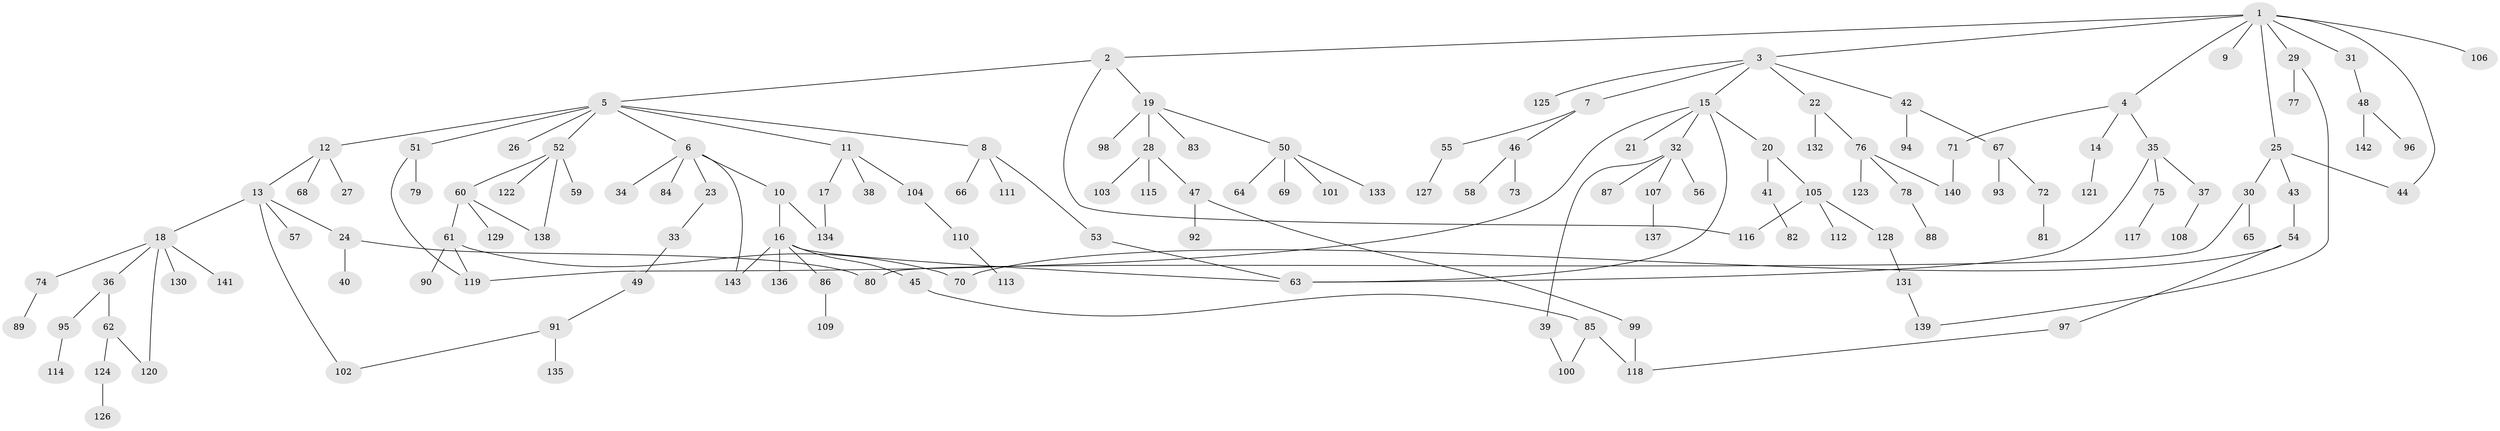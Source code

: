 // Generated by graph-tools (version 1.1) at 2025/13/03/09/25 04:13:16]
// undirected, 143 vertices, 161 edges
graph export_dot {
graph [start="1"]
  node [color=gray90,style=filled];
  1;
  2;
  3;
  4;
  5;
  6;
  7;
  8;
  9;
  10;
  11;
  12;
  13;
  14;
  15;
  16;
  17;
  18;
  19;
  20;
  21;
  22;
  23;
  24;
  25;
  26;
  27;
  28;
  29;
  30;
  31;
  32;
  33;
  34;
  35;
  36;
  37;
  38;
  39;
  40;
  41;
  42;
  43;
  44;
  45;
  46;
  47;
  48;
  49;
  50;
  51;
  52;
  53;
  54;
  55;
  56;
  57;
  58;
  59;
  60;
  61;
  62;
  63;
  64;
  65;
  66;
  67;
  68;
  69;
  70;
  71;
  72;
  73;
  74;
  75;
  76;
  77;
  78;
  79;
  80;
  81;
  82;
  83;
  84;
  85;
  86;
  87;
  88;
  89;
  90;
  91;
  92;
  93;
  94;
  95;
  96;
  97;
  98;
  99;
  100;
  101;
  102;
  103;
  104;
  105;
  106;
  107;
  108;
  109;
  110;
  111;
  112;
  113;
  114;
  115;
  116;
  117;
  118;
  119;
  120;
  121;
  122;
  123;
  124;
  125;
  126;
  127;
  128;
  129;
  130;
  131;
  132;
  133;
  134;
  135;
  136;
  137;
  138;
  139;
  140;
  141;
  142;
  143;
  1 -- 2;
  1 -- 3;
  1 -- 4;
  1 -- 9;
  1 -- 25;
  1 -- 29;
  1 -- 31;
  1 -- 44;
  1 -- 106;
  2 -- 5;
  2 -- 19;
  2 -- 116;
  3 -- 7;
  3 -- 15;
  3 -- 22;
  3 -- 42;
  3 -- 125;
  4 -- 14;
  4 -- 35;
  4 -- 71;
  5 -- 6;
  5 -- 8;
  5 -- 11;
  5 -- 12;
  5 -- 26;
  5 -- 51;
  5 -- 52;
  6 -- 10;
  6 -- 23;
  6 -- 34;
  6 -- 84;
  6 -- 143;
  7 -- 46;
  7 -- 55;
  8 -- 53;
  8 -- 66;
  8 -- 111;
  10 -- 16;
  10 -- 134;
  11 -- 17;
  11 -- 38;
  11 -- 104;
  12 -- 13;
  12 -- 27;
  12 -- 68;
  13 -- 18;
  13 -- 24;
  13 -- 57;
  13 -- 102;
  14 -- 121;
  15 -- 20;
  15 -- 21;
  15 -- 32;
  15 -- 63;
  15 -- 119;
  16 -- 45;
  16 -- 86;
  16 -- 136;
  16 -- 143;
  16 -- 63;
  17 -- 134;
  18 -- 36;
  18 -- 74;
  18 -- 120;
  18 -- 130;
  18 -- 141;
  19 -- 28;
  19 -- 50;
  19 -- 83;
  19 -- 98;
  20 -- 41;
  20 -- 105;
  22 -- 76;
  22 -- 132;
  23 -- 33;
  24 -- 40;
  24 -- 80;
  25 -- 30;
  25 -- 43;
  25 -- 44;
  28 -- 47;
  28 -- 103;
  28 -- 115;
  29 -- 77;
  29 -- 139;
  30 -- 65;
  30 -- 80;
  31 -- 48;
  32 -- 39;
  32 -- 56;
  32 -- 87;
  32 -- 107;
  33 -- 49;
  35 -- 37;
  35 -- 63;
  35 -- 75;
  36 -- 62;
  36 -- 95;
  37 -- 108;
  39 -- 100;
  41 -- 82;
  42 -- 67;
  42 -- 94;
  43 -- 54;
  45 -- 85;
  46 -- 58;
  46 -- 73;
  47 -- 92;
  47 -- 99;
  48 -- 96;
  48 -- 142;
  49 -- 91;
  50 -- 64;
  50 -- 69;
  50 -- 101;
  50 -- 133;
  51 -- 79;
  51 -- 119;
  52 -- 59;
  52 -- 60;
  52 -- 122;
  52 -- 138;
  53 -- 63;
  54 -- 97;
  54 -- 70;
  55 -- 127;
  60 -- 61;
  60 -- 129;
  60 -- 138;
  61 -- 70;
  61 -- 90;
  61 -- 119;
  62 -- 124;
  62 -- 120;
  67 -- 72;
  67 -- 93;
  71 -- 140;
  72 -- 81;
  74 -- 89;
  75 -- 117;
  76 -- 78;
  76 -- 123;
  76 -- 140;
  78 -- 88;
  85 -- 100;
  85 -- 118;
  86 -- 109;
  91 -- 135;
  91 -- 102;
  95 -- 114;
  97 -- 118;
  99 -- 118;
  104 -- 110;
  105 -- 112;
  105 -- 116;
  105 -- 128;
  107 -- 137;
  110 -- 113;
  124 -- 126;
  128 -- 131;
  131 -- 139;
}
